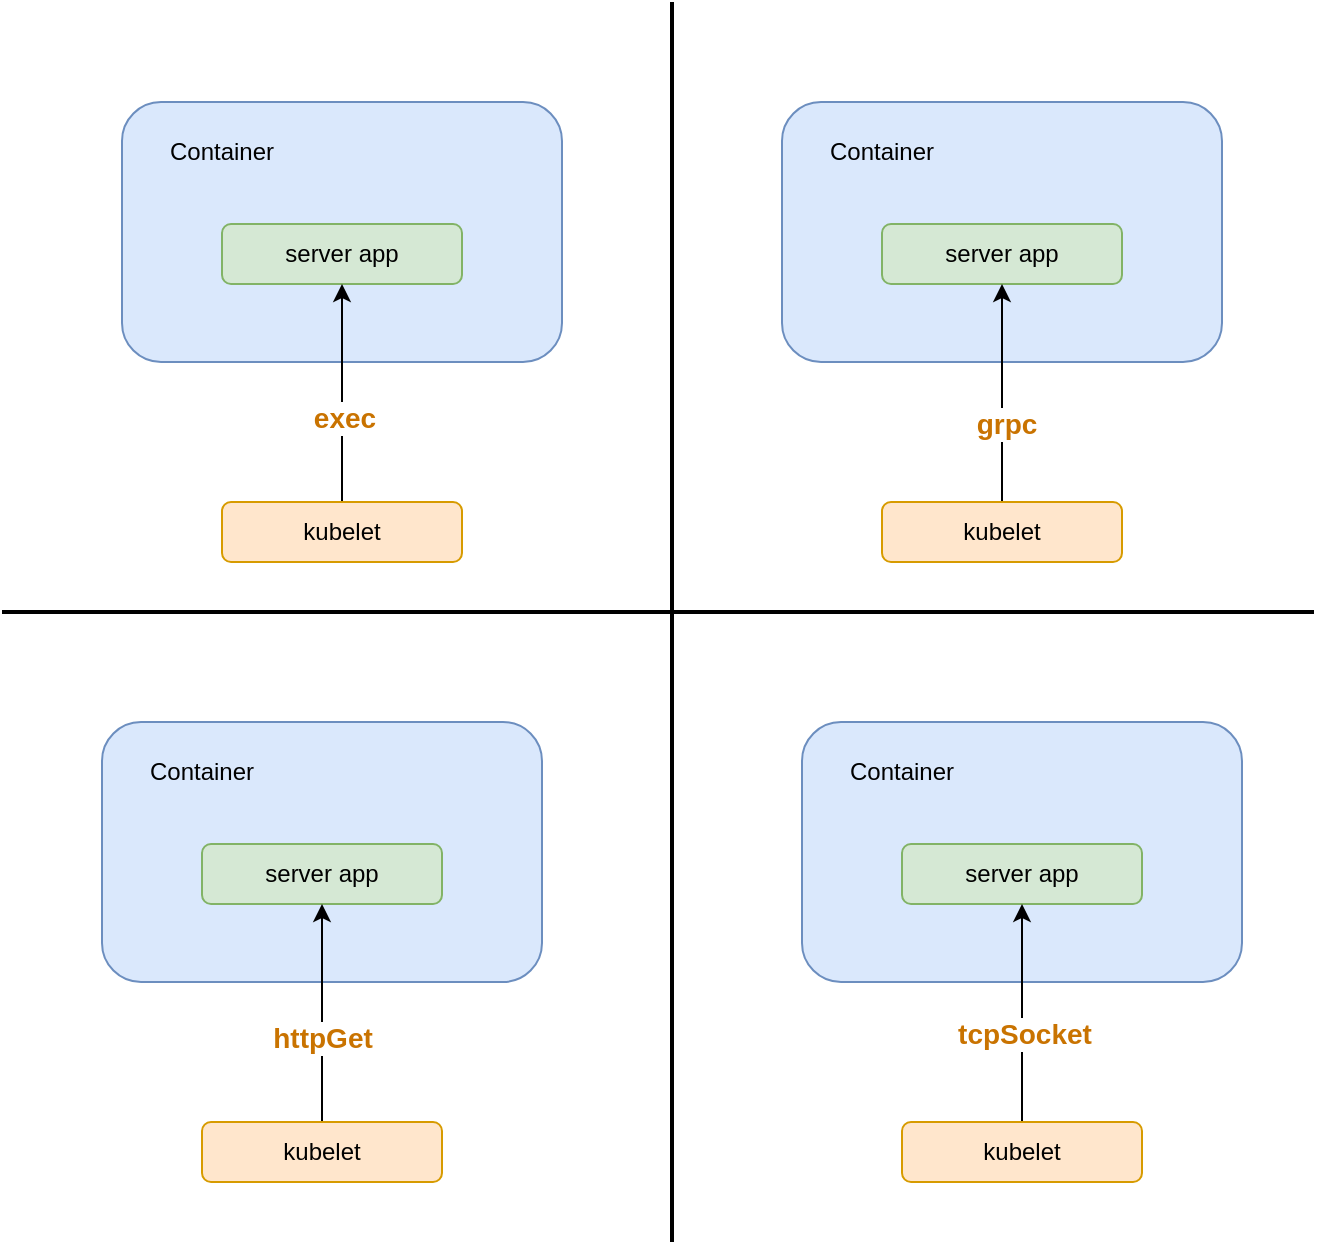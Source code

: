 <mxfile version="15.8.7" type="device"><diagram id="IEi6cMubiShpgxD0Rm2e" name="第 1 页"><mxGraphModel dx="1037" dy="1818" grid="1" gridSize="10" guides="1" tooltips="1" connect="1" arrows="1" fold="1" page="1" pageScale="1" pageWidth="827" pageHeight="1169" math="0" shadow="0"><root><mxCell id="0"/><mxCell id="1" parent="0"/><mxCell id="6_HT7ovcfMBTvuT_kJLx-12" value="" style="line;strokeWidth=2;direction=south;html=1;" vertex="1" parent="1"><mxGeometry x="410" y="-790" width="10" height="620" as="geometry"/></mxCell><mxCell id="6_HT7ovcfMBTvuT_kJLx-13" value="" style="line;strokeWidth=2;html=1;" vertex="1" parent="1"><mxGeometry x="80" y="-490" width="656" height="10" as="geometry"/></mxCell><mxCell id="6_HT7ovcfMBTvuT_kJLx-17" value="" style="rounded=1;whiteSpace=wrap;html=1;shadow=0;fillColor=#dae8fc;strokeColor=#6c8ebf;" vertex="1" parent="1"><mxGeometry x="140" y="-740" width="220" height="130" as="geometry"/></mxCell><mxCell id="6_HT7ovcfMBTvuT_kJLx-19" value="server app" style="rounded=1;whiteSpace=wrap;html=1;shadow=0;fillColor=#d5e8d4;strokeColor=#82b366;" vertex="1" parent="1"><mxGeometry x="190" y="-679" width="120" height="30" as="geometry"/></mxCell><mxCell id="6_HT7ovcfMBTvuT_kJLx-20" value="Container" style="text;html=1;strokeColor=none;fillColor=none;align=center;verticalAlign=middle;whiteSpace=wrap;rounded=0;shadow=0;" vertex="1" parent="1"><mxGeometry x="160" y="-730" width="60" height="30" as="geometry"/></mxCell><mxCell id="6_HT7ovcfMBTvuT_kJLx-23" style="edgeStyle=orthogonalEdgeStyle;rounded=0;orthogonalLoop=1;jettySize=auto;html=1;exitX=0.5;exitY=0;exitDx=0;exitDy=0;" edge="1" parent="1" source="6_HT7ovcfMBTvuT_kJLx-21" target="6_HT7ovcfMBTvuT_kJLx-19"><mxGeometry relative="1" as="geometry"/></mxCell><mxCell id="6_HT7ovcfMBTvuT_kJLx-42" value="&lt;span style=&quot;color: rgb(201 , 115 , 0) ; font-family: , &amp;#34;menlo&amp;#34; , &amp;#34;monaco&amp;#34; , &amp;#34;consolas&amp;#34; , &amp;#34;liberation mono&amp;#34; , &amp;#34;courier new&amp;#34; , monospace ; font-size: 14px ; font-weight: 700 ; text-align: left&quot;&gt;exec&lt;/span&gt;" style="edgeLabel;html=1;align=center;verticalAlign=middle;resizable=0;points=[];" vertex="1" connectable="0" parent="6_HT7ovcfMBTvuT_kJLx-23"><mxGeometry x="-0.222" y="-1" relative="1" as="geometry"><mxPoint as="offset"/></mxGeometry></mxCell><mxCell id="6_HT7ovcfMBTvuT_kJLx-21" value="kubelet" style="rounded=1;whiteSpace=wrap;html=1;shadow=0;fillColor=#ffe6cc;strokeColor=#d79b00;" vertex="1" parent="1"><mxGeometry x="190" y="-540" width="120" height="30" as="geometry"/></mxCell><mxCell id="6_HT7ovcfMBTvuT_kJLx-27" value="" style="rounded=1;whiteSpace=wrap;html=1;shadow=0;fillColor=#dae8fc;strokeColor=#6c8ebf;" vertex="1" parent="1"><mxGeometry x="470" y="-740" width="220" height="130" as="geometry"/></mxCell><mxCell id="6_HT7ovcfMBTvuT_kJLx-28" value="server app" style="rounded=1;whiteSpace=wrap;html=1;shadow=0;fillColor=#d5e8d4;strokeColor=#82b366;" vertex="1" parent="1"><mxGeometry x="520" y="-679" width="120" height="30" as="geometry"/></mxCell><mxCell id="6_HT7ovcfMBTvuT_kJLx-29" value="Container" style="text;html=1;strokeColor=none;fillColor=none;align=center;verticalAlign=middle;whiteSpace=wrap;rounded=0;shadow=0;" vertex="1" parent="1"><mxGeometry x="490" y="-730" width="60" height="30" as="geometry"/></mxCell><mxCell id="6_HT7ovcfMBTvuT_kJLx-30" style="edgeStyle=orthogonalEdgeStyle;rounded=0;orthogonalLoop=1;jettySize=auto;html=1;exitX=0.5;exitY=0;exitDx=0;exitDy=0;" edge="1" parent="1" source="6_HT7ovcfMBTvuT_kJLx-31" target="6_HT7ovcfMBTvuT_kJLx-28"><mxGeometry relative="1" as="geometry"/></mxCell><mxCell id="6_HT7ovcfMBTvuT_kJLx-43" value="&lt;span style=&quot;color: rgb(201 , 115 , 0) ; font-family: , &amp;#34;menlo&amp;#34; , &amp;#34;monaco&amp;#34; , &amp;#34;consolas&amp;#34; , &amp;#34;liberation mono&amp;#34; , &amp;#34;courier new&amp;#34; , monospace ; font-size: 14px ; font-weight: 700 ; text-align: left&quot;&gt;grpc&lt;/span&gt;" style="edgeLabel;html=1;align=center;verticalAlign=middle;resizable=0;points=[];" vertex="1" connectable="0" parent="6_HT7ovcfMBTvuT_kJLx-30"><mxGeometry x="-0.277" y="-2" relative="1" as="geometry"><mxPoint as="offset"/></mxGeometry></mxCell><mxCell id="6_HT7ovcfMBTvuT_kJLx-31" value="kubelet" style="rounded=1;whiteSpace=wrap;html=1;shadow=0;fillColor=#ffe6cc;strokeColor=#d79b00;" vertex="1" parent="1"><mxGeometry x="520" y="-540" width="120" height="30" as="geometry"/></mxCell><mxCell id="6_HT7ovcfMBTvuT_kJLx-32" value="" style="rounded=1;whiteSpace=wrap;html=1;shadow=0;fillColor=#dae8fc;strokeColor=#6c8ebf;" vertex="1" parent="1"><mxGeometry x="480" y="-430" width="220" height="130" as="geometry"/></mxCell><mxCell id="6_HT7ovcfMBTvuT_kJLx-33" value="server app" style="rounded=1;whiteSpace=wrap;html=1;shadow=0;fillColor=#d5e8d4;strokeColor=#82b366;" vertex="1" parent="1"><mxGeometry x="530" y="-369" width="120" height="30" as="geometry"/></mxCell><mxCell id="6_HT7ovcfMBTvuT_kJLx-34" value="Container" style="text;html=1;strokeColor=none;fillColor=none;align=center;verticalAlign=middle;whiteSpace=wrap;rounded=0;shadow=0;" vertex="1" parent="1"><mxGeometry x="500" y="-420" width="60" height="30" as="geometry"/></mxCell><mxCell id="6_HT7ovcfMBTvuT_kJLx-35" style="edgeStyle=orthogonalEdgeStyle;rounded=0;orthogonalLoop=1;jettySize=auto;html=1;exitX=0.5;exitY=0;exitDx=0;exitDy=0;" edge="1" parent="1" source="6_HT7ovcfMBTvuT_kJLx-36" target="6_HT7ovcfMBTvuT_kJLx-33"><mxGeometry relative="1" as="geometry"/></mxCell><mxCell id="6_HT7ovcfMBTvuT_kJLx-45" value="&lt;span style=&quot;color: rgb(201 , 115 , 0) ; font-family: , &amp;#34;menlo&amp;#34; , &amp;#34;monaco&amp;#34; , &amp;#34;consolas&amp;#34; , &amp;#34;liberation mono&amp;#34; , &amp;#34;courier new&amp;#34; , monospace ; font-size: 14px ; font-weight: 700 ; text-align: left&quot;&gt;tcpSocket&lt;/span&gt;" style="edgeLabel;html=1;align=center;verticalAlign=middle;resizable=0;points=[];" vertex="1" connectable="0" parent="6_HT7ovcfMBTvuT_kJLx-35"><mxGeometry x="-0.185" y="-1" relative="1" as="geometry"><mxPoint as="offset"/></mxGeometry></mxCell><mxCell id="6_HT7ovcfMBTvuT_kJLx-36" value="kubelet" style="rounded=1;whiteSpace=wrap;html=1;shadow=0;fillColor=#ffe6cc;strokeColor=#d79b00;" vertex="1" parent="1"><mxGeometry x="530" y="-230" width="120" height="30" as="geometry"/></mxCell><mxCell id="6_HT7ovcfMBTvuT_kJLx-37" value="" style="rounded=1;whiteSpace=wrap;html=1;shadow=0;fillColor=#dae8fc;strokeColor=#6c8ebf;" vertex="1" parent="1"><mxGeometry x="130" y="-430" width="220" height="130" as="geometry"/></mxCell><mxCell id="6_HT7ovcfMBTvuT_kJLx-38" value="server app" style="rounded=1;whiteSpace=wrap;html=1;shadow=0;fillColor=#d5e8d4;strokeColor=#82b366;" vertex="1" parent="1"><mxGeometry x="180" y="-369" width="120" height="30" as="geometry"/></mxCell><mxCell id="6_HT7ovcfMBTvuT_kJLx-39" value="Container" style="text;html=1;strokeColor=none;fillColor=none;align=center;verticalAlign=middle;whiteSpace=wrap;rounded=0;shadow=0;" vertex="1" parent="1"><mxGeometry x="150" y="-420" width="60" height="30" as="geometry"/></mxCell><mxCell id="6_HT7ovcfMBTvuT_kJLx-40" style="edgeStyle=orthogonalEdgeStyle;rounded=0;orthogonalLoop=1;jettySize=auto;html=1;exitX=0.5;exitY=0;exitDx=0;exitDy=0;" edge="1" parent="1" source="6_HT7ovcfMBTvuT_kJLx-41" target="6_HT7ovcfMBTvuT_kJLx-38"><mxGeometry relative="1" as="geometry"/></mxCell><mxCell id="6_HT7ovcfMBTvuT_kJLx-44" value="&lt;span style=&quot;color: rgb(201 , 115 , 0) ; font-family: , &amp;#34;menlo&amp;#34; , &amp;#34;monaco&amp;#34; , &amp;#34;consolas&amp;#34; , &amp;#34;liberation mono&amp;#34; , &amp;#34;courier new&amp;#34; , monospace ; font-size: 14px ; font-weight: 700 ; text-align: left&quot;&gt;httpGet&lt;/span&gt;" style="edgeLabel;html=1;align=center;verticalAlign=middle;resizable=0;points=[];" vertex="1" connectable="0" parent="6_HT7ovcfMBTvuT_kJLx-40"><mxGeometry x="-0.222" relative="1" as="geometry"><mxPoint as="offset"/></mxGeometry></mxCell><mxCell id="6_HT7ovcfMBTvuT_kJLx-41" value="kubelet" style="rounded=1;whiteSpace=wrap;html=1;shadow=0;fillColor=#ffe6cc;strokeColor=#d79b00;" vertex="1" parent="1"><mxGeometry x="180" y="-230" width="120" height="30" as="geometry"/></mxCell></root></mxGraphModel></diagram></mxfile>